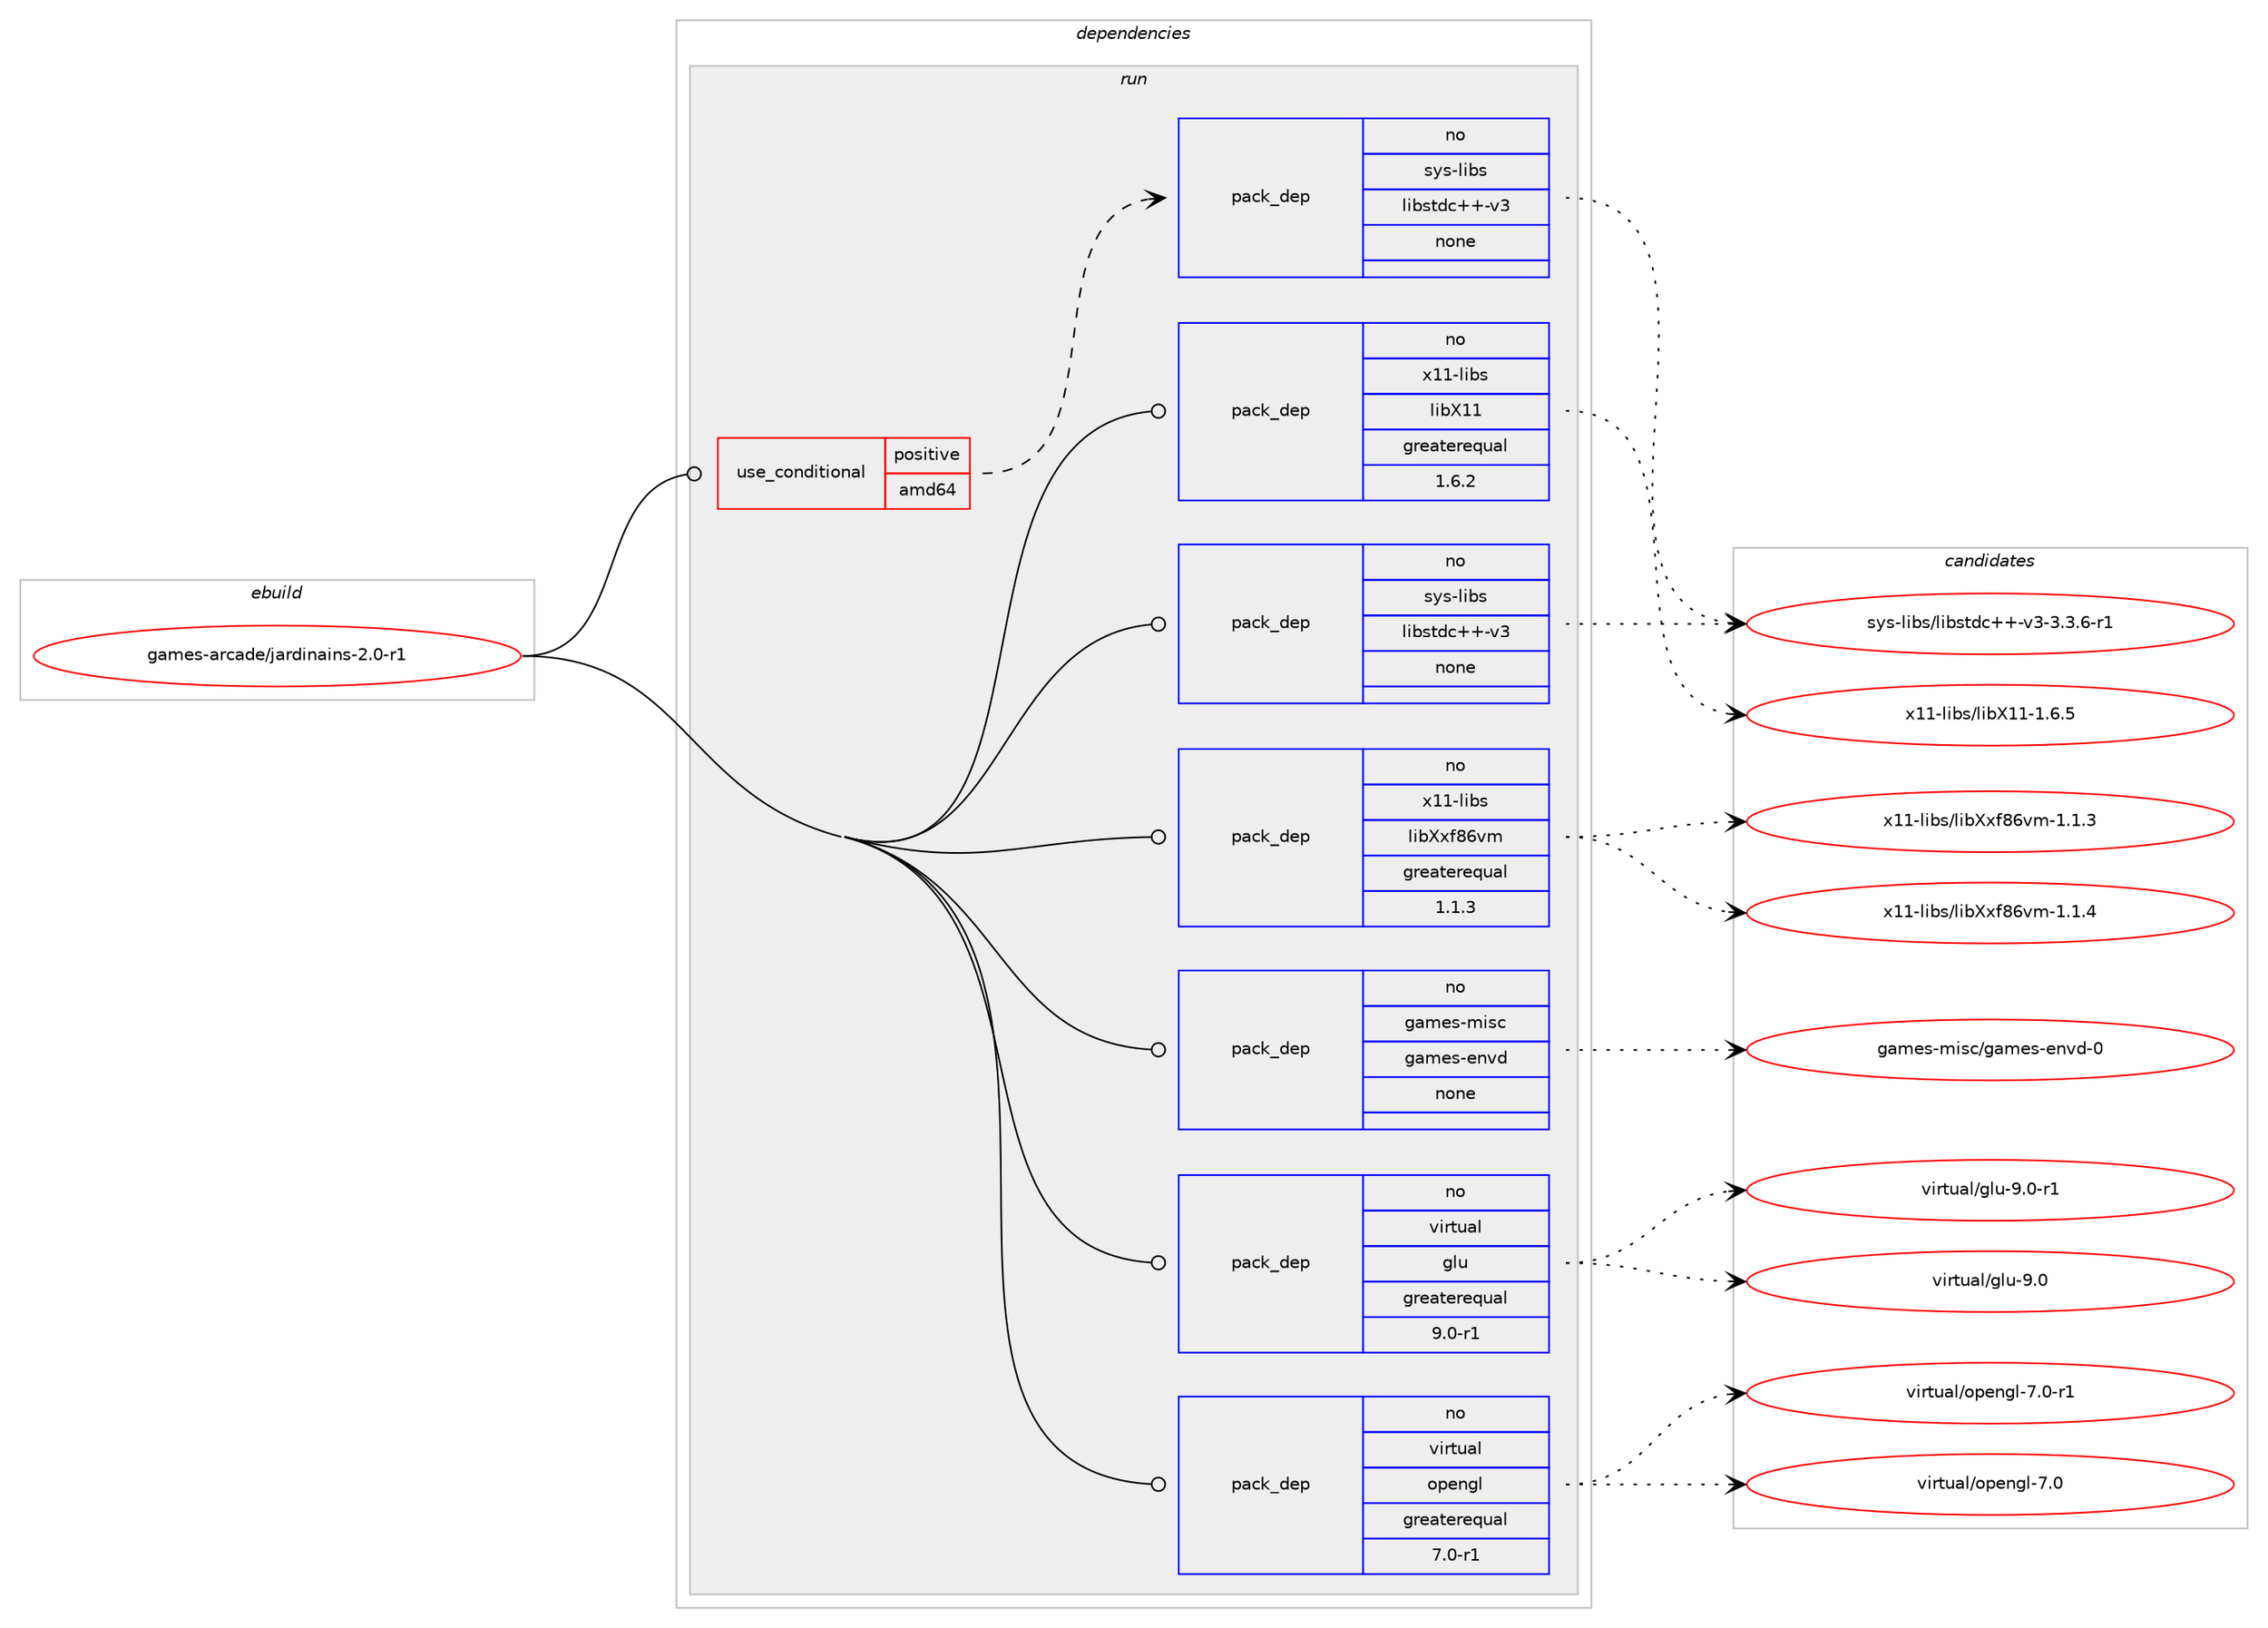 digraph prolog {

# *************
# Graph options
# *************

newrank=true;
concentrate=true;
compound=true;
graph [rankdir=LR,fontname=Helvetica,fontsize=10,ranksep=1.5];#, ranksep=2.5, nodesep=0.2];
edge  [arrowhead=vee];
node  [fontname=Helvetica,fontsize=10];

# **********
# The ebuild
# **********

subgraph cluster_leftcol {
color=gray;
rank=same;
label=<<i>ebuild</i>>;
id [label="games-arcade/jardinains-2.0-r1", color=red, width=4, href="../games-arcade/jardinains-2.0-r1.svg"];
}

# ****************
# The dependencies
# ****************

subgraph cluster_midcol {
color=gray;
label=<<i>dependencies</i>>;
subgraph cluster_compile {
fillcolor="#eeeeee";
style=filled;
label=<<i>compile</i>>;
}
subgraph cluster_compileandrun {
fillcolor="#eeeeee";
style=filled;
label=<<i>compile and run</i>>;
}
subgraph cluster_run {
fillcolor="#eeeeee";
style=filled;
label=<<i>run</i>>;
subgraph cond79706 {
dependency294149 [label=<<TABLE BORDER="0" CELLBORDER="1" CELLSPACING="0" CELLPADDING="4"><TR><TD ROWSPAN="3" CELLPADDING="10">use_conditional</TD></TR><TR><TD>positive</TD></TR><TR><TD>amd64</TD></TR></TABLE>>, shape=none, color=red];
subgraph pack210042 {
dependency294150 [label=<<TABLE BORDER="0" CELLBORDER="1" CELLSPACING="0" CELLPADDING="4" WIDTH="220"><TR><TD ROWSPAN="6" CELLPADDING="30">pack_dep</TD></TR><TR><TD WIDTH="110">no</TD></TR><TR><TD>sys-libs</TD></TR><TR><TD>libstdc++-v3</TD></TR><TR><TD>none</TD></TR><TR><TD></TD></TR></TABLE>>, shape=none, color=blue];
}
dependency294149:e -> dependency294150:w [weight=20,style="dashed",arrowhead="vee"];
}
id:e -> dependency294149:w [weight=20,style="solid",arrowhead="odot"];
subgraph pack210043 {
dependency294151 [label=<<TABLE BORDER="0" CELLBORDER="1" CELLSPACING="0" CELLPADDING="4" WIDTH="220"><TR><TD ROWSPAN="6" CELLPADDING="30">pack_dep</TD></TR><TR><TD WIDTH="110">no</TD></TR><TR><TD>games-misc</TD></TR><TR><TD>games-envd</TD></TR><TR><TD>none</TD></TR><TR><TD></TD></TR></TABLE>>, shape=none, color=blue];
}
id:e -> dependency294151:w [weight=20,style="solid",arrowhead="odot"];
subgraph pack210044 {
dependency294152 [label=<<TABLE BORDER="0" CELLBORDER="1" CELLSPACING="0" CELLPADDING="4" WIDTH="220"><TR><TD ROWSPAN="6" CELLPADDING="30">pack_dep</TD></TR><TR><TD WIDTH="110">no</TD></TR><TR><TD>sys-libs</TD></TR><TR><TD>libstdc++-v3</TD></TR><TR><TD>none</TD></TR><TR><TD></TD></TR></TABLE>>, shape=none, color=blue];
}
id:e -> dependency294152:w [weight=20,style="solid",arrowhead="odot"];
subgraph pack210045 {
dependency294153 [label=<<TABLE BORDER="0" CELLBORDER="1" CELLSPACING="0" CELLPADDING="4" WIDTH="220"><TR><TD ROWSPAN="6" CELLPADDING="30">pack_dep</TD></TR><TR><TD WIDTH="110">no</TD></TR><TR><TD>virtual</TD></TR><TR><TD>glu</TD></TR><TR><TD>greaterequal</TD></TR><TR><TD>9.0-r1</TD></TR></TABLE>>, shape=none, color=blue];
}
id:e -> dependency294153:w [weight=20,style="solid",arrowhead="odot"];
subgraph pack210046 {
dependency294154 [label=<<TABLE BORDER="0" CELLBORDER="1" CELLSPACING="0" CELLPADDING="4" WIDTH="220"><TR><TD ROWSPAN="6" CELLPADDING="30">pack_dep</TD></TR><TR><TD WIDTH="110">no</TD></TR><TR><TD>virtual</TD></TR><TR><TD>opengl</TD></TR><TR><TD>greaterequal</TD></TR><TR><TD>7.0-r1</TD></TR></TABLE>>, shape=none, color=blue];
}
id:e -> dependency294154:w [weight=20,style="solid",arrowhead="odot"];
subgraph pack210047 {
dependency294155 [label=<<TABLE BORDER="0" CELLBORDER="1" CELLSPACING="0" CELLPADDING="4" WIDTH="220"><TR><TD ROWSPAN="6" CELLPADDING="30">pack_dep</TD></TR><TR><TD WIDTH="110">no</TD></TR><TR><TD>x11-libs</TD></TR><TR><TD>libX11</TD></TR><TR><TD>greaterequal</TD></TR><TR><TD>1.6.2</TD></TR></TABLE>>, shape=none, color=blue];
}
id:e -> dependency294155:w [weight=20,style="solid",arrowhead="odot"];
subgraph pack210048 {
dependency294156 [label=<<TABLE BORDER="0" CELLBORDER="1" CELLSPACING="0" CELLPADDING="4" WIDTH="220"><TR><TD ROWSPAN="6" CELLPADDING="30">pack_dep</TD></TR><TR><TD WIDTH="110">no</TD></TR><TR><TD>x11-libs</TD></TR><TR><TD>libXxf86vm</TD></TR><TR><TD>greaterequal</TD></TR><TR><TD>1.1.3</TD></TR></TABLE>>, shape=none, color=blue];
}
id:e -> dependency294156:w [weight=20,style="solid",arrowhead="odot"];
}
}

# **************
# The candidates
# **************

subgraph cluster_choices {
rank=same;
color=gray;
label=<<i>candidates</i>>;

subgraph choice210042 {
color=black;
nodesep=1;
choice1151211154510810598115471081059811511610099434345118514551465146544511449 [label="sys-libs/libstdc++-v3-3.3.6-r1", color=red, width=4,href="../sys-libs/libstdc++-v3-3.3.6-r1.svg"];
dependency294150:e -> choice1151211154510810598115471081059811511610099434345118514551465146544511449:w [style=dotted,weight="100"];
}
subgraph choice210043 {
color=black;
nodesep=1;
choice1039710910111545109105115994710397109101115451011101181004548 [label="games-misc/games-envd-0", color=red, width=4,href="../games-misc/games-envd-0.svg"];
dependency294151:e -> choice1039710910111545109105115994710397109101115451011101181004548:w [style=dotted,weight="100"];
}
subgraph choice210044 {
color=black;
nodesep=1;
choice1151211154510810598115471081059811511610099434345118514551465146544511449 [label="sys-libs/libstdc++-v3-3.3.6-r1", color=red, width=4,href="../sys-libs/libstdc++-v3-3.3.6-r1.svg"];
dependency294152:e -> choice1151211154510810598115471081059811511610099434345118514551465146544511449:w [style=dotted,weight="100"];
}
subgraph choice210045 {
color=black;
nodesep=1;
choice118105114116117971084710310811745574648 [label="virtual/glu-9.0", color=red, width=4,href="../virtual/glu-9.0.svg"];
choice1181051141161179710847103108117455746484511449 [label="virtual/glu-9.0-r1", color=red, width=4,href="../virtual/glu-9.0-r1.svg"];
dependency294153:e -> choice118105114116117971084710310811745574648:w [style=dotted,weight="100"];
dependency294153:e -> choice1181051141161179710847103108117455746484511449:w [style=dotted,weight="100"];
}
subgraph choice210046 {
color=black;
nodesep=1;
choice118105114116117971084711111210111010310845554648 [label="virtual/opengl-7.0", color=red, width=4,href="../virtual/opengl-7.0.svg"];
choice1181051141161179710847111112101110103108455546484511449 [label="virtual/opengl-7.0-r1", color=red, width=4,href="../virtual/opengl-7.0-r1.svg"];
dependency294154:e -> choice118105114116117971084711111210111010310845554648:w [style=dotted,weight="100"];
dependency294154:e -> choice1181051141161179710847111112101110103108455546484511449:w [style=dotted,weight="100"];
}
subgraph choice210047 {
color=black;
nodesep=1;
choice120494945108105981154710810598884949454946544653 [label="x11-libs/libX11-1.6.5", color=red, width=4,href="../x11-libs/libX11-1.6.5.svg"];
dependency294155:e -> choice120494945108105981154710810598884949454946544653:w [style=dotted,weight="100"];
}
subgraph choice210048 {
color=black;
nodesep=1;
choice120494945108105981154710810598881201025654118109454946494651 [label="x11-libs/libXxf86vm-1.1.3", color=red, width=4,href="../x11-libs/libXxf86vm-1.1.3.svg"];
choice120494945108105981154710810598881201025654118109454946494652 [label="x11-libs/libXxf86vm-1.1.4", color=red, width=4,href="../x11-libs/libXxf86vm-1.1.4.svg"];
dependency294156:e -> choice120494945108105981154710810598881201025654118109454946494651:w [style=dotted,weight="100"];
dependency294156:e -> choice120494945108105981154710810598881201025654118109454946494652:w [style=dotted,weight="100"];
}
}

}
